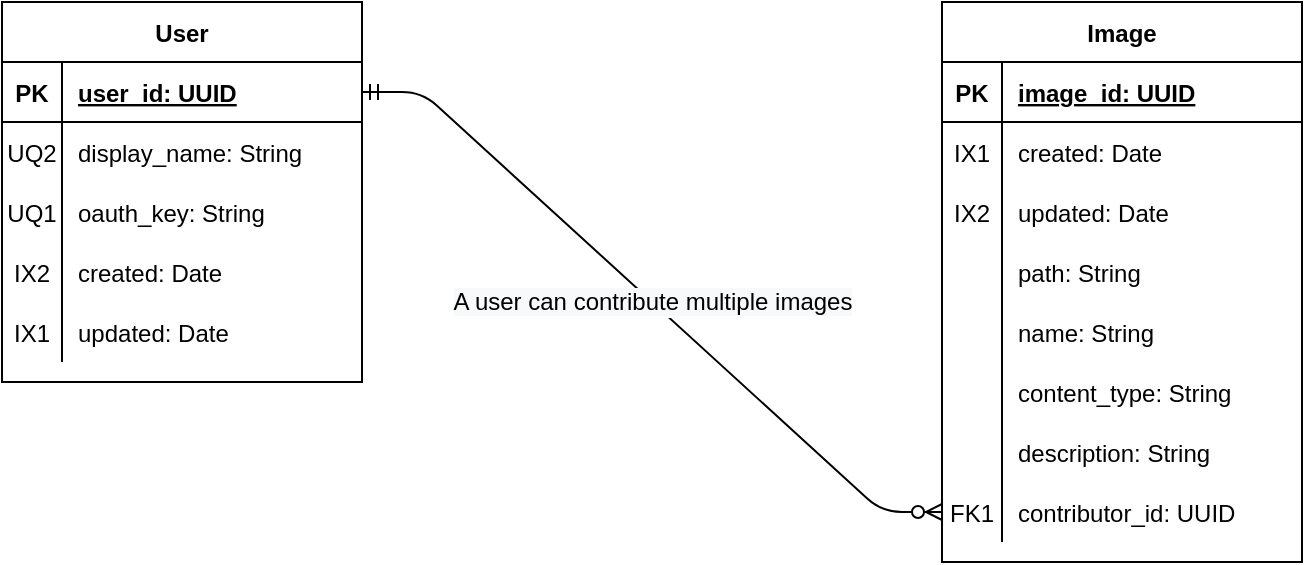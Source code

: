 <mxfile version="13.9.9" type="device"><diagram id="jd95bVrjYnAz-S-Nv-zU" name="Page-1"><mxGraphModel dx="706" dy="436" grid="1" gridSize="10" guides="1" tooltips="1" connect="1" arrows="1" fold="0" page="1" pageScale="1" pageWidth="850" pageHeight="1100" math="0" shadow="0"><root><mxCell id="0"/><mxCell id="1" parent="0"/><mxCell id="W4xhFHHmnjF-O77xPxIb-1" value="User" style="shape=table;startSize=30;container=1;collapsible=1;childLayout=tableLayout;fixedRows=1;rowLines=0;fontStyle=1;align=center;resizeLast=1;" parent="1" vertex="1"><mxGeometry x="90" y="60" width="180" height="190" as="geometry"/></mxCell><mxCell id="W4xhFHHmnjF-O77xPxIb-2" value="" style="shape=partialRectangle;collapsible=0;dropTarget=0;pointerEvents=0;fillColor=none;top=0;left=0;bottom=1;right=0;points=[[0,0.5],[1,0.5]];portConstraint=eastwest;" parent="W4xhFHHmnjF-O77xPxIb-1" vertex="1"><mxGeometry y="30" width="180" height="30" as="geometry"/></mxCell><mxCell id="W4xhFHHmnjF-O77xPxIb-3" value="PK" style="shape=partialRectangle;connectable=0;fillColor=none;top=0;left=0;bottom=0;right=0;fontStyle=1;overflow=hidden;" parent="W4xhFHHmnjF-O77xPxIb-2" vertex="1"><mxGeometry width="30" height="30" as="geometry"/></mxCell><mxCell id="W4xhFHHmnjF-O77xPxIb-4" value="user_id: UUID" style="shape=partialRectangle;connectable=0;fillColor=none;top=0;left=0;bottom=0;right=0;align=left;spacingLeft=6;fontStyle=5;overflow=hidden;" parent="W4xhFHHmnjF-O77xPxIb-2" vertex="1"><mxGeometry x="30" width="150" height="30" as="geometry"/></mxCell><mxCell id="W4xhFHHmnjF-O77xPxIb-5" value="" style="shape=partialRectangle;collapsible=0;dropTarget=0;pointerEvents=0;fillColor=none;top=0;left=0;bottom=0;right=0;points=[[0,0.5],[1,0.5]];portConstraint=eastwest;" parent="W4xhFHHmnjF-O77xPxIb-1" vertex="1"><mxGeometry y="60" width="180" height="30" as="geometry"/></mxCell><mxCell id="W4xhFHHmnjF-O77xPxIb-6" value="UQ2" style="shape=partialRectangle;connectable=0;fillColor=none;top=0;left=0;bottom=0;right=0;editable=1;overflow=hidden;" parent="W4xhFHHmnjF-O77xPxIb-5" vertex="1"><mxGeometry width="30" height="30" as="geometry"/></mxCell><mxCell id="W4xhFHHmnjF-O77xPxIb-7" value="display_name: String" style="shape=partialRectangle;connectable=0;fillColor=none;top=0;left=0;bottom=0;right=0;align=left;spacingLeft=6;overflow=hidden;" parent="W4xhFHHmnjF-O77xPxIb-5" vertex="1"><mxGeometry x="30" width="150" height="30" as="geometry"/></mxCell><mxCell id="W4xhFHHmnjF-O77xPxIb-8" value="" style="shape=partialRectangle;collapsible=0;dropTarget=0;pointerEvents=0;fillColor=none;top=0;left=0;bottom=0;right=0;points=[[0,0.5],[1,0.5]];portConstraint=eastwest;" parent="W4xhFHHmnjF-O77xPxIb-1" vertex="1"><mxGeometry y="90" width="180" height="30" as="geometry"/></mxCell><mxCell id="W4xhFHHmnjF-O77xPxIb-9" value="UQ1" style="shape=partialRectangle;connectable=0;fillColor=none;top=0;left=0;bottom=0;right=0;editable=1;overflow=hidden;" parent="W4xhFHHmnjF-O77xPxIb-8" vertex="1"><mxGeometry width="30" height="30" as="geometry"/></mxCell><mxCell id="W4xhFHHmnjF-O77xPxIb-10" value="oauth_key: String" style="shape=partialRectangle;connectable=0;fillColor=none;top=0;left=0;bottom=0;right=0;align=left;spacingLeft=6;overflow=hidden;" parent="W4xhFHHmnjF-O77xPxIb-8" vertex="1"><mxGeometry x="30" width="150" height="30" as="geometry"/></mxCell><mxCell id="W4xhFHHmnjF-O77xPxIb-11" value="" style="shape=partialRectangle;collapsible=0;dropTarget=0;pointerEvents=0;fillColor=none;top=0;left=0;bottom=0;right=0;points=[[0,0.5],[1,0.5]];portConstraint=eastwest;" parent="W4xhFHHmnjF-O77xPxIb-1" vertex="1"><mxGeometry y="120" width="180" height="30" as="geometry"/></mxCell><mxCell id="W4xhFHHmnjF-O77xPxIb-12" value="IX2" style="shape=partialRectangle;connectable=0;fillColor=none;top=0;left=0;bottom=0;right=0;editable=1;overflow=hidden;" parent="W4xhFHHmnjF-O77xPxIb-11" vertex="1"><mxGeometry width="30" height="30" as="geometry"/></mxCell><mxCell id="W4xhFHHmnjF-O77xPxIb-13" value="created: Date" style="shape=partialRectangle;connectable=0;fillColor=none;top=0;left=0;bottom=0;right=0;align=left;spacingLeft=6;overflow=hidden;" parent="W4xhFHHmnjF-O77xPxIb-11" vertex="1"><mxGeometry x="30" width="150" height="30" as="geometry"/></mxCell><mxCell id="W4xhFHHmnjF-O77xPxIb-17" value="" style="shape=partialRectangle;collapsible=0;dropTarget=0;pointerEvents=0;fillColor=none;top=0;left=0;bottom=0;right=0;points=[[0,0.5],[1,0.5]];portConstraint=eastwest;fontStyle=2" parent="W4xhFHHmnjF-O77xPxIb-1" vertex="1"><mxGeometry y="150" width="180" height="30" as="geometry"/></mxCell><mxCell id="W4xhFHHmnjF-O77xPxIb-18" value="IX1" style="shape=partialRectangle;connectable=0;fillColor=none;top=0;left=0;bottom=0;right=0;editable=1;overflow=hidden;" parent="W4xhFHHmnjF-O77xPxIb-17" vertex="1"><mxGeometry width="30" height="30" as="geometry"/></mxCell><mxCell id="W4xhFHHmnjF-O77xPxIb-19" value="updated: Date" style="shape=partialRectangle;connectable=0;fillColor=none;top=0;left=0;bottom=0;right=0;align=left;spacingLeft=6;overflow=hidden;direction=south;fontStyle=0;container=1;" parent="W4xhFHHmnjF-O77xPxIb-17" vertex="1" collapsed="1"><mxGeometry x="30" width="150" height="30" as="geometry"><mxRectangle x="30" width="150" height="30" as="alternateBounds"/></mxGeometry></mxCell><mxCell id="W4xhFHHmnjF-O77xPxIb-24" value="Image" style="shape=table;startSize=30;container=1;collapsible=1;childLayout=tableLayout;fixedRows=1;rowLines=0;fontStyle=1;align=center;resizeLast=1;" parent="1" vertex="1"><mxGeometry x="560" y="60" width="180" height="280" as="geometry"><mxRectangle x="560" y="60" width="70" height="30" as="alternateBounds"/></mxGeometry></mxCell><mxCell id="W4xhFHHmnjF-O77xPxIb-25" value="" style="shape=partialRectangle;collapsible=0;dropTarget=0;pointerEvents=0;fillColor=none;top=0;left=0;bottom=1;right=0;points=[[0,0.5],[1,0.5]];portConstraint=eastwest;" parent="W4xhFHHmnjF-O77xPxIb-24" vertex="1"><mxGeometry y="30" width="180" height="30" as="geometry"/></mxCell><mxCell id="W4xhFHHmnjF-O77xPxIb-26" value="PK" style="shape=partialRectangle;connectable=0;fillColor=none;top=0;left=0;bottom=0;right=0;fontStyle=1;overflow=hidden;" parent="W4xhFHHmnjF-O77xPxIb-25" vertex="1"><mxGeometry width="30" height="30" as="geometry"/></mxCell><mxCell id="W4xhFHHmnjF-O77xPxIb-27" value="image_id: UUID" style="shape=partialRectangle;connectable=0;fillColor=none;top=0;left=0;bottom=0;right=0;align=left;spacingLeft=6;fontStyle=5;overflow=hidden;" parent="W4xhFHHmnjF-O77xPxIb-25" vertex="1"><mxGeometry x="30" width="150" height="30" as="geometry"/></mxCell><mxCell id="W4xhFHHmnjF-O77xPxIb-34" value="" style="shape=partialRectangle;collapsible=0;dropTarget=0;pointerEvents=0;fillColor=none;top=0;left=0;bottom=0;right=0;points=[[0,0.5],[1,0.5]];portConstraint=eastwest;" parent="W4xhFHHmnjF-O77xPxIb-24" vertex="1"><mxGeometry y="60" width="180" height="30" as="geometry"/></mxCell><mxCell id="W4xhFHHmnjF-O77xPxIb-35" value="IX1" style="shape=partialRectangle;connectable=0;fillColor=none;top=0;left=0;bottom=0;right=0;editable=1;overflow=hidden;" parent="W4xhFHHmnjF-O77xPxIb-34" vertex="1"><mxGeometry width="30" height="30" as="geometry"/></mxCell><mxCell id="W4xhFHHmnjF-O77xPxIb-36" value="created: Date" style="shape=partialRectangle;connectable=0;fillColor=none;top=0;left=0;bottom=0;right=0;align=left;spacingLeft=6;overflow=hidden;" parent="W4xhFHHmnjF-O77xPxIb-34" vertex="1"><mxGeometry x="30" width="150" height="30" as="geometry"/></mxCell><mxCell id="u8QuOanrZaJW_Y3f5kZn-4" value="" style="shape=partialRectangle;collapsible=0;dropTarget=0;pointerEvents=0;fillColor=none;top=0;left=0;bottom=0;right=0;points=[[0,0.5],[1,0.5]];portConstraint=eastwest;" parent="W4xhFHHmnjF-O77xPxIb-24" vertex="1"><mxGeometry y="90" width="180" height="30" as="geometry"/></mxCell><mxCell id="u8QuOanrZaJW_Y3f5kZn-5" value="IX2" style="shape=partialRectangle;connectable=0;fillColor=none;top=0;left=0;bottom=0;right=0;editable=1;overflow=hidden;" parent="u8QuOanrZaJW_Y3f5kZn-4" vertex="1"><mxGeometry width="30" height="30" as="geometry"/></mxCell><mxCell id="u8QuOanrZaJW_Y3f5kZn-6" value="updated: Date" style="shape=partialRectangle;connectable=0;fillColor=none;top=0;left=0;bottom=0;right=0;align=left;spacingLeft=6;overflow=hidden;" parent="u8QuOanrZaJW_Y3f5kZn-4" vertex="1"><mxGeometry x="30" width="150" height="30" as="geometry"/></mxCell><mxCell id="W4xhFHHmnjF-O77xPxIb-28" value="" style="shape=partialRectangle;collapsible=0;dropTarget=0;pointerEvents=0;fillColor=none;top=0;left=0;bottom=0;right=0;points=[[0,0.5],[1,0.5]];portConstraint=eastwest;" parent="W4xhFHHmnjF-O77xPxIb-24" vertex="1"><mxGeometry y="120" width="180" height="30" as="geometry"/></mxCell><mxCell id="W4xhFHHmnjF-O77xPxIb-29" value="" style="shape=partialRectangle;connectable=0;fillColor=none;top=0;left=0;bottom=0;right=0;editable=1;overflow=hidden;" parent="W4xhFHHmnjF-O77xPxIb-28" vertex="1"><mxGeometry width="30" height="30" as="geometry"/></mxCell><mxCell id="W4xhFHHmnjF-O77xPxIb-30" value="path: String" style="shape=partialRectangle;connectable=0;fillColor=none;top=0;left=0;bottom=0;right=0;align=left;spacingLeft=6;overflow=hidden;" parent="W4xhFHHmnjF-O77xPxIb-28" vertex="1"><mxGeometry x="30" width="150" height="30" as="geometry"/></mxCell><mxCell id="W4xhFHHmnjF-O77xPxIb-31" value="" style="shape=partialRectangle;collapsible=0;dropTarget=0;pointerEvents=0;fillColor=none;top=0;left=0;bottom=0;right=0;points=[[0,0.5],[1,0.5]];portConstraint=eastwest;fontStyle=0" parent="W4xhFHHmnjF-O77xPxIb-24" vertex="1"><mxGeometry y="150" width="180" height="30" as="geometry"/></mxCell><mxCell id="W4xhFHHmnjF-O77xPxIb-32" value="" style="shape=partialRectangle;connectable=0;fillColor=none;top=0;left=0;bottom=0;right=0;editable=1;overflow=hidden;" parent="W4xhFHHmnjF-O77xPxIb-31" vertex="1"><mxGeometry width="30" height="30" as="geometry"/></mxCell><mxCell id="W4xhFHHmnjF-O77xPxIb-33" value="name: String" style="shape=partialRectangle;connectable=0;fillColor=none;top=0;left=0;bottom=0;right=0;align=left;spacingLeft=6;overflow=hidden;" parent="W4xhFHHmnjF-O77xPxIb-31" vertex="1"><mxGeometry x="30" width="150" height="30" as="geometry"/></mxCell><mxCell id="W4xhFHHmnjF-O77xPxIb-37" value="" style="shape=partialRectangle;collapsible=0;dropTarget=0;pointerEvents=0;fillColor=none;top=0;left=0;bottom=0;right=0;points=[[0,0.5],[1,0.5]];portConstraint=eastwest;fontStyle=2" parent="W4xhFHHmnjF-O77xPxIb-24" vertex="1"><mxGeometry y="180" width="180" height="30" as="geometry"/></mxCell><mxCell id="W4xhFHHmnjF-O77xPxIb-38" value="" style="shape=partialRectangle;connectable=0;fillColor=none;top=0;left=0;bottom=0;right=0;editable=1;overflow=hidden;" parent="W4xhFHHmnjF-O77xPxIb-37" vertex="1"><mxGeometry width="30" height="30" as="geometry"/></mxCell><mxCell id="W4xhFHHmnjF-O77xPxIb-39" value="content_type: String" style="shape=partialRectangle;connectable=0;fillColor=none;top=0;left=0;bottom=0;right=0;align=left;spacingLeft=6;overflow=hidden;direction=south;fontStyle=0;container=1;" parent="W4xhFHHmnjF-O77xPxIb-37" vertex="1"><mxGeometry x="30" width="150" height="30" as="geometry"><mxRectangle x="30" width="150" height="30" as="alternateBounds"/></mxGeometry></mxCell><mxCell id="F6kS6AEo0d9vIUIHDo_P-10" value="" style="shape=partialRectangle;collapsible=0;dropTarget=0;pointerEvents=0;fillColor=none;top=0;left=0;bottom=0;right=0;points=[[0,0.5],[1,0.5]];portConstraint=eastwest;fontStyle=2" parent="W4xhFHHmnjF-O77xPxIb-24" vertex="1"><mxGeometry y="210" width="180" height="30" as="geometry"/></mxCell><mxCell id="F6kS6AEo0d9vIUIHDo_P-11" value="" style="shape=partialRectangle;connectable=0;fillColor=none;top=0;left=0;bottom=0;right=0;editable=1;overflow=hidden;" parent="F6kS6AEo0d9vIUIHDo_P-10" vertex="1"><mxGeometry width="30" height="30" as="geometry"/></mxCell><mxCell id="F6kS6AEo0d9vIUIHDo_P-12" value="description: String" style="shape=partialRectangle;connectable=0;fillColor=none;top=0;left=0;bottom=0;right=0;align=left;spacingLeft=6;overflow=hidden;direction=south;fontStyle=0;container=1;" parent="F6kS6AEo0d9vIUIHDo_P-10" vertex="1"><mxGeometry x="30" width="150" height="30" as="geometry"><mxRectangle x="30" width="150" height="30" as="alternateBounds"/></mxGeometry></mxCell><mxCell id="u8QuOanrZaJW_Y3f5kZn-1" value="" style="shape=partialRectangle;collapsible=0;dropTarget=0;pointerEvents=0;fillColor=none;top=0;left=0;bottom=0;right=0;points=[[0,0.5],[1,0.5]];portConstraint=eastwest;fontStyle=2" parent="W4xhFHHmnjF-O77xPxIb-24" vertex="1"><mxGeometry y="240" width="180" height="30" as="geometry"/></mxCell><mxCell id="u8QuOanrZaJW_Y3f5kZn-2" value="FK1" style="shape=partialRectangle;connectable=0;fillColor=none;top=0;left=0;bottom=0;right=0;editable=1;overflow=hidden;" parent="u8QuOanrZaJW_Y3f5kZn-1" vertex="1"><mxGeometry width="30" height="30" as="geometry"/></mxCell><mxCell id="u8QuOanrZaJW_Y3f5kZn-3" value="contributor_id: UUID" style="shape=partialRectangle;connectable=0;fillColor=none;top=0;left=0;bottom=0;right=0;align=left;spacingLeft=6;overflow=hidden;direction=south;fontStyle=0;container=1;" parent="u8QuOanrZaJW_Y3f5kZn-1" vertex="1"><mxGeometry x="30" width="150" height="30" as="geometry"><mxRectangle x="30" width="150" height="30" as="alternateBounds"/></mxGeometry></mxCell><mxCell id="W4xhFHHmnjF-O77xPxIb-40" value="&lt;span style=&quot;font-style: normal ; background-color: rgb(248 , 249 , 250)&quot;&gt;A user can contribute multiple images&lt;br&gt;&lt;/span&gt;" style="edgeStyle=entityRelationEdgeStyle;fontSize=12;html=1;endArrow=ERzeroToMany;startArrow=ERmandOne;exitX=1;exitY=0.5;exitDx=0;exitDy=0;entryX=0;entryY=0.5;entryDx=0;entryDy=0;fontStyle=2" parent="1" source="W4xhFHHmnjF-O77xPxIb-2" target="u8QuOanrZaJW_Y3f5kZn-1" edge="1"><mxGeometry width="100" height="100" relative="1" as="geometry"><mxPoint x="380" y="210" as="sourcePoint"/><mxPoint x="480" y="110" as="targetPoint"/></mxGeometry></mxCell></root></mxGraphModel></diagram></mxfile>